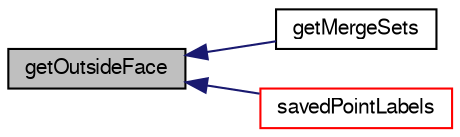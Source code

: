 digraph "getOutsideFace"
{
  bgcolor="transparent";
  edge [fontname="FreeSans",fontsize="10",labelfontname="FreeSans",labelfontsize="10"];
  node [fontname="FreeSans",fontsize="10",shape=record];
  rankdir="LR";
  Node2150 [label="getOutsideFace",height=0.2,width=0.4,color="black", fillcolor="grey75", style="filled", fontcolor="black"];
  Node2150 -> Node2151 [dir="back",color="midnightblue",fontsize="10",style="solid",fontname="FreeSans"];
  Node2151 [label="getMergeSets",height=0.2,width=0.4,color="black",URL="$a21634.html#aacdb22dd46f93ab1163b67cdd60d5492",tooltip="Extract lists of all (non-coupled) boundary faces that can. "];
  Node2150 -> Node2152 [dir="back",color="midnightblue",fontsize="10",style="solid",fontname="FreeSans"];
  Node2152 [label="savedPointLabels",height=0.2,width=0.4,color="red",URL="$a21634.html#a19bca402414892496a540bdb28ab348e",tooltip="If undoable: set of original point labels of stored points. "];
}

